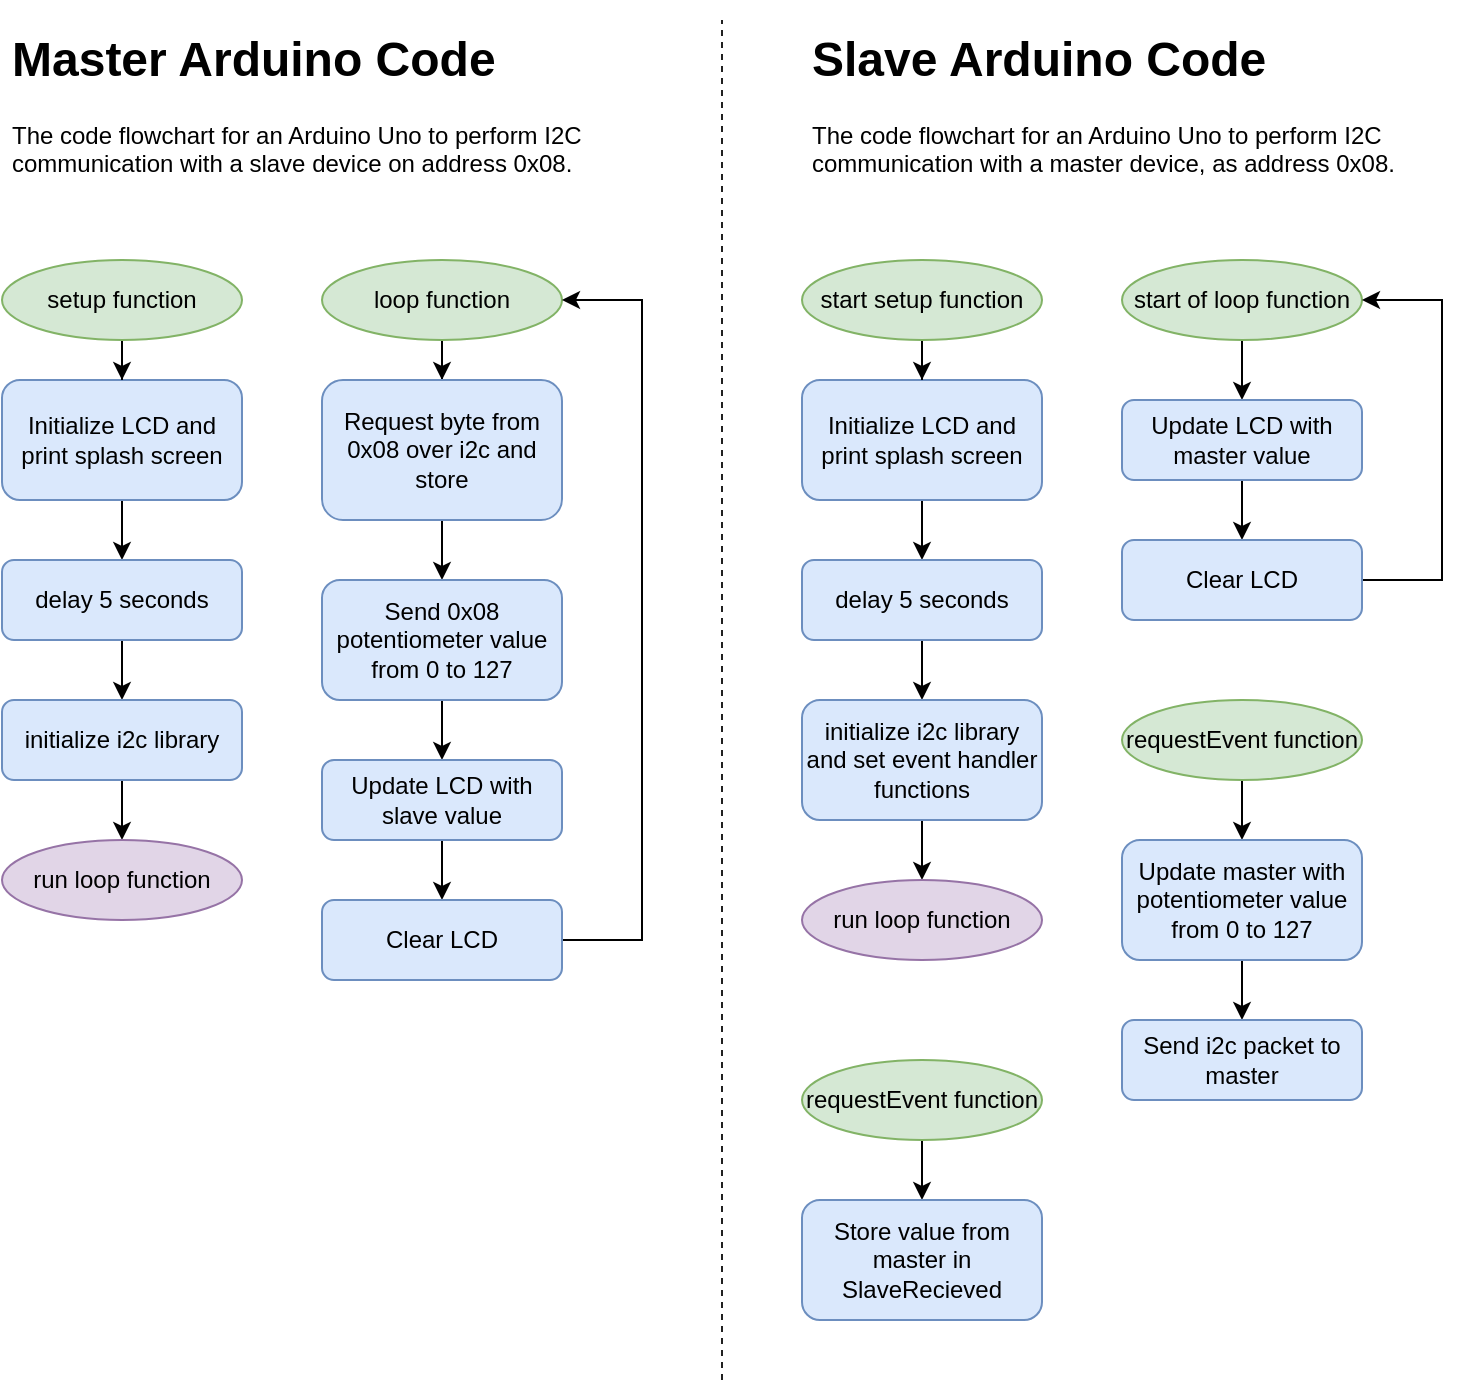 <mxfile version="20.5.3" type="github"><diagram id="OfWwtmfEK34voU15vJzn" name="Page-1"><mxGraphModel dx="1414" dy="764" grid="1" gridSize="10" guides="1" tooltips="1" connect="1" arrows="1" fold="1" page="1" pageScale="1" pageWidth="850" pageHeight="1100" math="0" shadow="0"><root><mxCell id="0"/><mxCell id="1" parent="0"/><mxCell id="t-fiL3G6qssZgPkk3fyQ-6" value="" style="edgeStyle=orthogonalEdgeStyle;rounded=0;orthogonalLoop=1;jettySize=auto;html=1;" edge="1" parent="1" source="t-fiL3G6qssZgPkk3fyQ-1" target="t-fiL3G6qssZgPkk3fyQ-5"><mxGeometry relative="1" as="geometry"/></mxCell><mxCell id="t-fiL3G6qssZgPkk3fyQ-1" value="Initialize LCD and print splash screen" style="rounded=1;whiteSpace=wrap;html=1;fillColor=#dae8fc;strokeColor=#6c8ebf;" vertex="1" parent="1"><mxGeometry x="80" y="220" width="120" height="60" as="geometry"/></mxCell><mxCell id="t-fiL3G6qssZgPkk3fyQ-4" style="edgeStyle=orthogonalEdgeStyle;rounded=0;orthogonalLoop=1;jettySize=auto;html=1;entryX=0.5;entryY=0;entryDx=0;entryDy=0;" edge="1" parent="1" source="t-fiL3G6qssZgPkk3fyQ-2" target="t-fiL3G6qssZgPkk3fyQ-1"><mxGeometry relative="1" as="geometry"/></mxCell><mxCell id="t-fiL3G6qssZgPkk3fyQ-2" value="setup function" style="ellipse;whiteSpace=wrap;html=1;fillColor=#d5e8d4;strokeColor=#82b366;" vertex="1" parent="1"><mxGeometry x="80" y="160" width="120" height="40" as="geometry"/></mxCell><mxCell id="t-fiL3G6qssZgPkk3fyQ-8" value="" style="edgeStyle=orthogonalEdgeStyle;rounded=0;orthogonalLoop=1;jettySize=auto;html=1;" edge="1" parent="1" source="t-fiL3G6qssZgPkk3fyQ-5" target="t-fiL3G6qssZgPkk3fyQ-7"><mxGeometry relative="1" as="geometry"/></mxCell><mxCell id="t-fiL3G6qssZgPkk3fyQ-5" value="delay 5 seconds" style="whiteSpace=wrap;html=1;fillColor=#dae8fc;strokeColor=#6c8ebf;rounded=1;" vertex="1" parent="1"><mxGeometry x="80" y="310" width="120" height="40" as="geometry"/></mxCell><mxCell id="t-fiL3G6qssZgPkk3fyQ-32" value="" style="edgeStyle=orthogonalEdgeStyle;rounded=0;orthogonalLoop=1;jettySize=auto;html=1;" edge="1" parent="1" source="t-fiL3G6qssZgPkk3fyQ-7" target="t-fiL3G6qssZgPkk3fyQ-31"><mxGeometry relative="1" as="geometry"/></mxCell><mxCell id="t-fiL3G6qssZgPkk3fyQ-7" value="initialize i2c library" style="whiteSpace=wrap;html=1;fillColor=#dae8fc;strokeColor=#6c8ebf;rounded=1;" vertex="1" parent="1"><mxGeometry x="80" y="380" width="120" height="40" as="geometry"/></mxCell><mxCell id="t-fiL3G6qssZgPkk3fyQ-13" value="" style="edgeStyle=orthogonalEdgeStyle;rounded=0;orthogonalLoop=1;jettySize=auto;html=1;" edge="1" parent="1" source="t-fiL3G6qssZgPkk3fyQ-11" target="t-fiL3G6qssZgPkk3fyQ-12"><mxGeometry relative="1" as="geometry"/></mxCell><mxCell id="t-fiL3G6qssZgPkk3fyQ-11" value="loop&amp;nbsp;function" style="ellipse;whiteSpace=wrap;html=1;fillColor=#d5e8d4;strokeColor=#82b366;" vertex="1" parent="1"><mxGeometry x="240" y="160" width="120" height="40" as="geometry"/></mxCell><mxCell id="t-fiL3G6qssZgPkk3fyQ-15" value="" style="edgeStyle=orthogonalEdgeStyle;rounded=0;orthogonalLoop=1;jettySize=auto;html=1;" edge="1" parent="1" source="t-fiL3G6qssZgPkk3fyQ-12" target="t-fiL3G6qssZgPkk3fyQ-14"><mxGeometry relative="1" as="geometry"/></mxCell><mxCell id="t-fiL3G6qssZgPkk3fyQ-12" value="Request byte from 0x08 over i2c and store" style="rounded=1;whiteSpace=wrap;html=1;fillColor=#dae8fc;strokeColor=#6c8ebf;" vertex="1" parent="1"><mxGeometry x="240" y="220" width="120" height="70" as="geometry"/></mxCell><mxCell id="t-fiL3G6qssZgPkk3fyQ-17" value="" style="edgeStyle=orthogonalEdgeStyle;rounded=0;orthogonalLoop=1;jettySize=auto;html=1;" edge="1" parent="1" source="t-fiL3G6qssZgPkk3fyQ-14" target="t-fiL3G6qssZgPkk3fyQ-16"><mxGeometry relative="1" as="geometry"/></mxCell><mxCell id="t-fiL3G6qssZgPkk3fyQ-14" value="Send 0x08 potentiometer value from 0 to 127" style="whiteSpace=wrap;html=1;fillColor=#dae8fc;strokeColor=#6c8ebf;rounded=1;" vertex="1" parent="1"><mxGeometry x="240" y="320" width="120" height="60" as="geometry"/></mxCell><mxCell id="t-fiL3G6qssZgPkk3fyQ-18" style="edgeStyle=orthogonalEdgeStyle;rounded=0;orthogonalLoop=1;jettySize=auto;html=1;entryX=1;entryY=0.5;entryDx=0;entryDy=0;exitX=1;exitY=0.5;exitDx=0;exitDy=0;" edge="1" parent="1" source="t-fiL3G6qssZgPkk3fyQ-19" target="t-fiL3G6qssZgPkk3fyQ-11"><mxGeometry relative="1" as="geometry"><mxPoint x="410" y="440" as="sourcePoint"/><Array as="points"><mxPoint x="400" y="500"/><mxPoint x="400" y="180"/></Array></mxGeometry></mxCell><mxCell id="t-fiL3G6qssZgPkk3fyQ-20" value="" style="edgeStyle=orthogonalEdgeStyle;rounded=0;orthogonalLoop=1;jettySize=auto;html=1;" edge="1" parent="1" source="t-fiL3G6qssZgPkk3fyQ-16" target="t-fiL3G6qssZgPkk3fyQ-19"><mxGeometry relative="1" as="geometry"/></mxCell><mxCell id="t-fiL3G6qssZgPkk3fyQ-16" value="Update LCD with slave value" style="whiteSpace=wrap;html=1;fillColor=#dae8fc;strokeColor=#6c8ebf;rounded=1;" vertex="1" parent="1"><mxGeometry x="240" y="410" width="120" height="40" as="geometry"/></mxCell><mxCell id="t-fiL3G6qssZgPkk3fyQ-19" value="Clear LCD" style="whiteSpace=wrap;html=1;fillColor=#dae8fc;strokeColor=#6c8ebf;rounded=1;" vertex="1" parent="1"><mxGeometry x="240" y="480" width="120" height="40" as="geometry"/></mxCell><mxCell id="t-fiL3G6qssZgPkk3fyQ-21" value="" style="edgeStyle=orthogonalEdgeStyle;rounded=0;orthogonalLoop=1;jettySize=auto;html=1;entryX=0.5;entryY=0;entryDx=0;entryDy=0;" edge="1" parent="1" source="t-fiL3G6qssZgPkk3fyQ-22" target="t-fiL3G6qssZgPkk3fyQ-29"><mxGeometry relative="1" as="geometry"><mxPoint x="700" y="220.0" as="targetPoint"/></mxGeometry></mxCell><mxCell id="t-fiL3G6qssZgPkk3fyQ-22" value="start of loop function" style="ellipse;whiteSpace=wrap;html=1;fillColor=#d5e8d4;strokeColor=#82b366;" vertex="1" parent="1"><mxGeometry x="640" y="160" width="120" height="40" as="geometry"/></mxCell><mxCell id="t-fiL3G6qssZgPkk3fyQ-27" style="edgeStyle=orthogonalEdgeStyle;rounded=0;orthogonalLoop=1;jettySize=auto;html=1;entryX=1;entryY=0.5;entryDx=0;entryDy=0;exitX=1;exitY=0.5;exitDx=0;exitDy=0;" edge="1" parent="1" source="t-fiL3G6qssZgPkk3fyQ-30" target="t-fiL3G6qssZgPkk3fyQ-22"><mxGeometry relative="1" as="geometry"><mxPoint x="810" y="440" as="sourcePoint"/><Array as="points"><mxPoint x="800" y="320"/><mxPoint x="800" y="180"/></Array></mxGeometry></mxCell><mxCell id="t-fiL3G6qssZgPkk3fyQ-28" value="" style="edgeStyle=orthogonalEdgeStyle;rounded=0;orthogonalLoop=1;jettySize=auto;html=1;" edge="1" parent="1" source="t-fiL3G6qssZgPkk3fyQ-29" target="t-fiL3G6qssZgPkk3fyQ-30"><mxGeometry relative="1" as="geometry"/></mxCell><mxCell id="t-fiL3G6qssZgPkk3fyQ-29" value="Update LCD with master value" style="whiteSpace=wrap;html=1;fillColor=#dae8fc;strokeColor=#6c8ebf;rounded=1;" vertex="1" parent="1"><mxGeometry x="640" y="230" width="120" height="40" as="geometry"/></mxCell><mxCell id="t-fiL3G6qssZgPkk3fyQ-30" value="Clear LCD" style="whiteSpace=wrap;html=1;fillColor=#dae8fc;strokeColor=#6c8ebf;rounded=1;" vertex="1" parent="1"><mxGeometry x="640" y="300" width="120" height="40" as="geometry"/></mxCell><mxCell id="t-fiL3G6qssZgPkk3fyQ-31" value="run loop function" style="ellipse;whiteSpace=wrap;html=1;fillColor=#e1d5e7;strokeColor=#9673a6;" vertex="1" parent="1"><mxGeometry x="80" y="450" width="120" height="40" as="geometry"/></mxCell><mxCell id="t-fiL3G6qssZgPkk3fyQ-33" value="" style="edgeStyle=orthogonalEdgeStyle;rounded=0;orthogonalLoop=1;jettySize=auto;html=1;" edge="1" parent="1" source="t-fiL3G6qssZgPkk3fyQ-34" target="t-fiL3G6qssZgPkk3fyQ-38"><mxGeometry relative="1" as="geometry"/></mxCell><mxCell id="t-fiL3G6qssZgPkk3fyQ-34" value="Initialize LCD and print splash screen" style="rounded=1;whiteSpace=wrap;html=1;fillColor=#dae8fc;strokeColor=#6c8ebf;" vertex="1" parent="1"><mxGeometry x="480" y="220" width="120" height="60" as="geometry"/></mxCell><mxCell id="t-fiL3G6qssZgPkk3fyQ-35" style="edgeStyle=orthogonalEdgeStyle;rounded=0;orthogonalLoop=1;jettySize=auto;html=1;entryX=0.5;entryY=0;entryDx=0;entryDy=0;" edge="1" parent="1" source="t-fiL3G6qssZgPkk3fyQ-36" target="t-fiL3G6qssZgPkk3fyQ-34"><mxGeometry relative="1" as="geometry"/></mxCell><mxCell id="t-fiL3G6qssZgPkk3fyQ-36" value="start setup function" style="ellipse;whiteSpace=wrap;html=1;fillColor=#d5e8d4;strokeColor=#82b366;" vertex="1" parent="1"><mxGeometry x="480" y="160" width="120" height="40" as="geometry"/></mxCell><mxCell id="t-fiL3G6qssZgPkk3fyQ-37" value="" style="edgeStyle=orthogonalEdgeStyle;rounded=0;orthogonalLoop=1;jettySize=auto;html=1;" edge="1" parent="1" source="t-fiL3G6qssZgPkk3fyQ-38" target="t-fiL3G6qssZgPkk3fyQ-40"><mxGeometry relative="1" as="geometry"/></mxCell><mxCell id="t-fiL3G6qssZgPkk3fyQ-38" value="delay 5 seconds" style="whiteSpace=wrap;html=1;fillColor=#dae8fc;strokeColor=#6c8ebf;rounded=1;" vertex="1" parent="1"><mxGeometry x="480" y="310" width="120" height="40" as="geometry"/></mxCell><mxCell id="t-fiL3G6qssZgPkk3fyQ-39" value="" style="edgeStyle=orthogonalEdgeStyle;rounded=0;orthogonalLoop=1;jettySize=auto;html=1;" edge="1" parent="1" source="t-fiL3G6qssZgPkk3fyQ-40" target="t-fiL3G6qssZgPkk3fyQ-41"><mxGeometry relative="1" as="geometry"/></mxCell><mxCell id="t-fiL3G6qssZgPkk3fyQ-40" value="initialize i2c library and set event handler functions" style="whiteSpace=wrap;html=1;fillColor=#dae8fc;strokeColor=#6c8ebf;rounded=1;" vertex="1" parent="1"><mxGeometry x="480" y="380" width="120" height="60" as="geometry"/></mxCell><mxCell id="t-fiL3G6qssZgPkk3fyQ-41" value="run loop function" style="ellipse;whiteSpace=wrap;html=1;fillColor=#e1d5e7;strokeColor=#9673a6;" vertex="1" parent="1"><mxGeometry x="480" y="470" width="120" height="40" as="geometry"/></mxCell><mxCell id="t-fiL3G6qssZgPkk3fyQ-42" value="&lt;h1&gt;Master Arduino Code&lt;/h1&gt;&lt;p&gt;The code flowchart for an Arduino Uno to perform I2C communication with a slave device on address 0x08.&lt;/p&gt;" style="text;html=1;strokeColor=none;fillColor=none;spacing=5;spacingTop=-20;whiteSpace=wrap;overflow=hidden;rounded=0;" vertex="1" parent="1"><mxGeometry x="80" y="40" width="320" height="100" as="geometry"/></mxCell><mxCell id="t-fiL3G6qssZgPkk3fyQ-44" value="&lt;h1&gt;Slave Arduino Code&lt;/h1&gt;&lt;p&gt;The code flowchart for an Arduino Uno to perform I2C communication with a master device, as address 0x08.&lt;/p&gt;" style="text;html=1;strokeColor=none;fillColor=none;spacing=5;spacingTop=-20;whiteSpace=wrap;overflow=hidden;rounded=0;" vertex="1" parent="1"><mxGeometry x="480" y="40" width="320" height="100" as="geometry"/></mxCell><mxCell id="t-fiL3G6qssZgPkk3fyQ-45" value="" style="endArrow=none;dashed=1;html=1;strokeWidth=1;rounded=0;strokeColor=#212121;" edge="1" parent="1"><mxGeometry width="50" height="50" relative="1" as="geometry"><mxPoint x="440" y="720" as="sourcePoint"/><mxPoint x="440" y="40" as="targetPoint"/></mxGeometry></mxCell><mxCell id="t-fiL3G6qssZgPkk3fyQ-47" value="" style="edgeStyle=orthogonalEdgeStyle;rounded=0;orthogonalLoop=1;jettySize=auto;html=1;entryX=0.5;entryY=0;entryDx=0;entryDy=0;" edge="1" parent="1" source="t-fiL3G6qssZgPkk3fyQ-48" target="t-fiL3G6qssZgPkk3fyQ-51"><mxGeometry relative="1" as="geometry"><mxPoint x="700" y="440.0" as="targetPoint"/></mxGeometry></mxCell><mxCell id="t-fiL3G6qssZgPkk3fyQ-48" value="requestEvent function" style="ellipse;whiteSpace=wrap;html=1;fillColor=#d5e8d4;strokeColor=#82b366;" vertex="1" parent="1"><mxGeometry x="640" y="380" width="120" height="40" as="geometry"/></mxCell><mxCell id="t-fiL3G6qssZgPkk3fyQ-50" value="" style="edgeStyle=orthogonalEdgeStyle;rounded=0;orthogonalLoop=1;jettySize=auto;html=1;" edge="1" parent="1" source="t-fiL3G6qssZgPkk3fyQ-51" target="t-fiL3G6qssZgPkk3fyQ-52"><mxGeometry relative="1" as="geometry"/></mxCell><mxCell id="t-fiL3G6qssZgPkk3fyQ-51" value="Update master with potentiometer value from 0 to 127" style="whiteSpace=wrap;html=1;fillColor=#dae8fc;strokeColor=#6c8ebf;rounded=1;" vertex="1" parent="1"><mxGeometry x="640" y="450" width="120" height="60" as="geometry"/></mxCell><mxCell id="t-fiL3G6qssZgPkk3fyQ-52" value="Send i2c packet to master" style="whiteSpace=wrap;html=1;fillColor=#dae8fc;strokeColor=#6c8ebf;rounded=1;" vertex="1" parent="1"><mxGeometry x="640" y="540" width="120" height="40" as="geometry"/></mxCell><mxCell id="t-fiL3G6qssZgPkk3fyQ-53" value="" style="edgeStyle=orthogonalEdgeStyle;rounded=0;orthogonalLoop=1;jettySize=auto;html=1;entryX=0.5;entryY=0;entryDx=0;entryDy=0;" edge="1" parent="1" source="t-fiL3G6qssZgPkk3fyQ-54" target="t-fiL3G6qssZgPkk3fyQ-57"><mxGeometry relative="1" as="geometry"><mxPoint x="540" y="620.0" as="targetPoint"/></mxGeometry></mxCell><mxCell id="t-fiL3G6qssZgPkk3fyQ-54" value="requestEvent function" style="ellipse;whiteSpace=wrap;html=1;fillColor=#d5e8d4;strokeColor=#82b366;" vertex="1" parent="1"><mxGeometry x="480" y="560" width="120" height="40" as="geometry"/></mxCell><mxCell id="t-fiL3G6qssZgPkk3fyQ-57" value="Store value from master in SlaveRecieved" style="whiteSpace=wrap;html=1;fillColor=#dae8fc;strokeColor=#6c8ebf;rounded=1;" vertex="1" parent="1"><mxGeometry x="480" y="630" width="120" height="60" as="geometry"/></mxCell></root></mxGraphModel></diagram></mxfile>